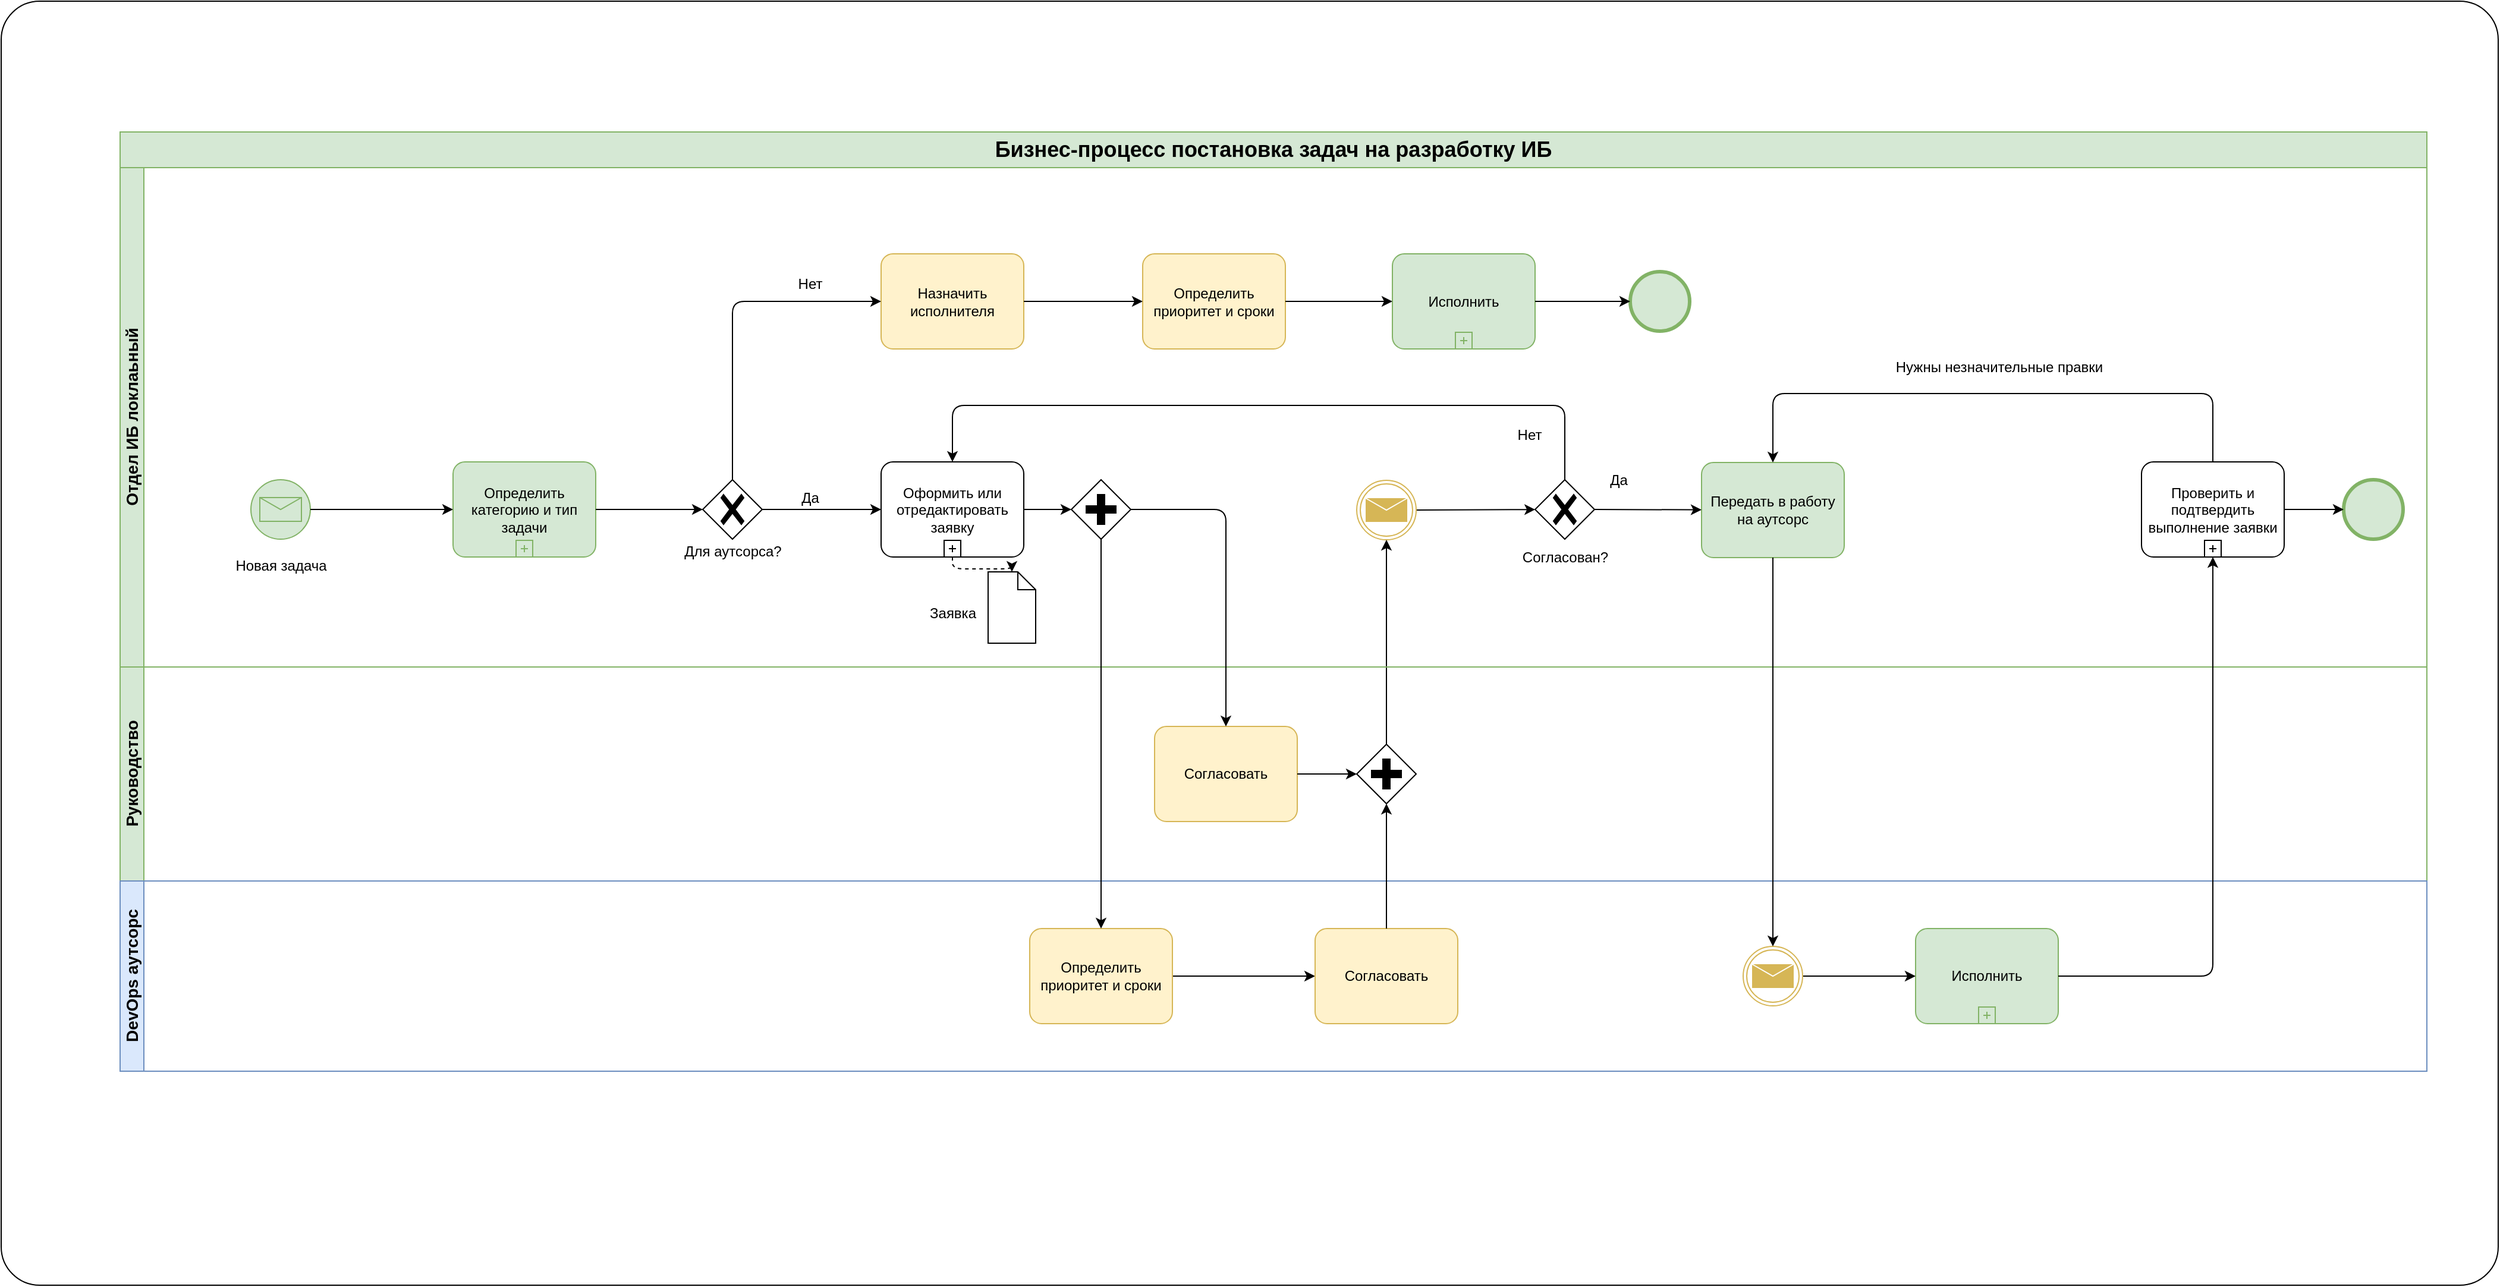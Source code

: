 <mxfile>
    <diagram id="2zi_XIBdXKynh7ebaMAH" name="Страница 1">
        <mxGraphModel dx="2637" dy="2467" grid="1" gridSize="10" guides="1" tooltips="1" connect="1" arrows="1" fold="1" page="1" pageScale="1" pageWidth="827" pageHeight="1169" math="0" shadow="0">
            <root>
                <mxCell id="0"/>
                <mxCell id="1" parent="0"/>
                <mxCell id="37" value="" style="rounded=1;whiteSpace=wrap;html=1;arcSize=3;" parent="1" vertex="1">
                    <mxGeometry x="-110" y="-120" width="2100" height="1080" as="geometry"/>
                </mxCell>
                <mxCell id="18" value="&lt;font style=&quot;font-size: 18px;&quot;&gt;Бизнес-процесс постановка задач на разработку ИБ&lt;/font&gt;" style="swimlane;html=1;childLayout=stackLayout;resizeParent=1;resizeParentMax=0;horizontal=1;startSize=30;horizontalStack=0;whiteSpace=wrap;fillStyle=auto;fillColor=#d5e8d4;strokeColor=#82b366;" parent="1" vertex="1">
                    <mxGeometry x="-10" y="-10" width="1940" height="790" as="geometry">
                        <mxRectangle x="100" y="560" width="60" height="30" as="alternateBounds"/>
                    </mxGeometry>
                </mxCell>
                <mxCell id="19" value="&lt;font style=&quot;font-size: 14px;&quot;&gt;Отдел ИБ локлаьный&lt;/font&gt;" style="swimlane;html=1;startSize=20;horizontal=0;fillColor=#d5e8d4;strokeColor=#82b366;" parent="18" vertex="1">
                    <mxGeometry y="30" width="1940" height="420" as="geometry"/>
                </mxCell>
                <mxCell id="2" value="" style="points=[[0.145,0.145,0],[0.5,0,0],[0.855,0.145,0],[1,0.5,0],[0.855,0.855,0],[0.5,1,0],[0.145,0.855,0],[0,0.5,0]];shape=mxgraph.bpmn.event;html=1;verticalLabelPosition=bottom;labelBackgroundColor=#ffffff;verticalAlign=top;align=center;perimeter=ellipsePerimeter;outlineConnect=0;aspect=fixed;outline=standard;symbol=message;fillColor=#d5e8d4;strokeColor=#82b366;" parent="19" vertex="1">
                    <mxGeometry x="110" y="262.5" width="50" height="50" as="geometry"/>
                </mxCell>
                <mxCell id="3" value="Новая задача" style="text;html=1;align=center;verticalAlign=middle;resizable=0;points=[];autosize=1;strokeColor=none;fillColor=none;" parent="19" vertex="1">
                    <mxGeometry x="85" y="320" width="100" height="30" as="geometry"/>
                </mxCell>
                <mxCell id="6" value="Определить категорию и тип задачи" style="points=[[0.25,0,0],[0.5,0,0],[0.75,0,0],[1,0.25,0],[1,0.5,0],[1,0.75,0],[0.75,1,0],[0.5,1,0],[0.25,1,0],[0,0.75,0],[0,0.5,0],[0,0.25,0]];shape=mxgraph.bpmn.task;whiteSpace=wrap;rectStyle=rounded;size=10;html=1;container=1;expand=0;collapsible=0;taskMarker=abstract;isLoopSub=1;fillColor=#d5e8d4;strokeColor=#82b366;" parent="19" vertex="1">
                    <mxGeometry x="280" y="247.5" width="120" height="80" as="geometry"/>
                </mxCell>
                <mxCell id="5" style="edgeStyle=none;html=1;exitX=1;exitY=0.5;exitDx=0;exitDy=0;exitPerimeter=0;" parent="19" source="2" target="6" edge="1">
                    <mxGeometry relative="1" as="geometry">
                        <mxPoint x="294" y="287.5" as="targetPoint"/>
                    </mxGeometry>
                </mxCell>
                <mxCell id="14" style="edgeStyle=orthogonalEdgeStyle;html=1;exitX=1;exitY=0.5;exitDx=0;exitDy=0;exitPerimeter=0;" parent="19" source="7" target="26" edge="1">
                    <mxGeometry relative="1" as="geometry">
                        <mxPoint x="640" y="287.5" as="targetPoint"/>
                    </mxGeometry>
                </mxCell>
                <mxCell id="7" value="" style="points=[[0.25,0.25,0],[0.5,0,0],[0.75,0.25,0],[1,0.5,0],[0.75,0.75,0],[0.5,1,0],[0.25,0.75,0],[0,0.5,0]];shape=mxgraph.bpmn.gateway2;html=1;verticalLabelPosition=bottom;labelBackgroundColor=#ffffff;verticalAlign=top;align=center;perimeter=rhombusPerimeter;outlineConnect=0;outline=none;symbol=none;gwType=exclusive;" parent="19" vertex="1">
                    <mxGeometry x="490" y="262.5" width="50" height="50" as="geometry"/>
                </mxCell>
                <mxCell id="8" style="edgeStyle=none;html=1;exitX=1;exitY=0.5;exitDx=0;exitDy=0;exitPerimeter=0;entryX=0;entryY=0.5;entryDx=0;entryDy=0;entryPerimeter=0;" parent="19" source="6" target="7" edge="1">
                    <mxGeometry relative="1" as="geometry"/>
                </mxCell>
                <mxCell id="9" value="Для аутсорса?" style="text;html=1;align=center;verticalAlign=middle;resizable=0;points=[];autosize=1;strokeColor=none;fillColor=none;" parent="19" vertex="1">
                    <mxGeometry x="460" y="307.5" width="110" height="30" as="geometry"/>
                </mxCell>
                <mxCell id="11" value="Назначить исполнителя" style="points=[[0.25,0,0],[0.5,0,0],[0.75,0,0],[1,0.25,0],[1,0.5,0],[1,0.75,0],[0.75,1,0],[0.5,1,0],[0.25,1,0],[0,0.75,0],[0,0.5,0],[0,0.25,0]];shape=mxgraph.bpmn.task;whiteSpace=wrap;rectStyle=rounded;size=10;html=1;container=1;expand=0;collapsible=0;taskMarker=abstract;fillColor=#fff2cc;strokeColor=#d6b656;" parent="19" vertex="1">
                    <mxGeometry x="640" y="72.5" width="120" height="80" as="geometry"/>
                </mxCell>
                <mxCell id="13" style="edgeStyle=orthogonalEdgeStyle;html=1;exitX=0.5;exitY=0;exitDx=0;exitDy=0;exitPerimeter=0;entryX=0;entryY=0.5;entryDx=0;entryDy=0;entryPerimeter=0;" parent="19" source="7" target="11" edge="1">
                    <mxGeometry relative="1" as="geometry"/>
                </mxCell>
                <mxCell id="15" value="Да" style="text;html=1;align=center;verticalAlign=middle;resizable=0;points=[];autosize=1;strokeColor=none;fillColor=none;" parent="19" vertex="1">
                    <mxGeometry x="560" y="262.5" width="40" height="30" as="geometry"/>
                </mxCell>
                <mxCell id="16" value="Нет" style="text;html=1;align=center;verticalAlign=middle;resizable=0;points=[];autosize=1;strokeColor=none;fillColor=none;" parent="19" vertex="1">
                    <mxGeometry x="560" y="82.5" width="40" height="30" as="geometry"/>
                </mxCell>
                <mxCell id="26" value="Оформить или отредактировать заявку" style="points=[[0.25,0,0],[0.5,0,0],[0.75,0,0],[1,0.25,0],[1,0.5,0],[1,0.75,0],[0.75,1,0],[0.5,1,0],[0.25,1,0],[0,0.75,0],[0,0.5,0],[0,0.25,0]];shape=mxgraph.bpmn.task;whiteSpace=wrap;rectStyle=rounded;size=10;html=1;container=1;expand=0;collapsible=0;taskMarker=abstract;isLoopSub=1;" parent="19" vertex="1">
                    <mxGeometry x="640" y="247.5" width="120" height="80" as="geometry"/>
                </mxCell>
                <mxCell id="27" value="Передать в работу на аутсорс" style="points=[[0.25,0,0],[0.5,0,0],[0.75,0,0],[1,0.25,0],[1,0.5,0],[1,0.75,0],[0.75,1,0],[0.5,1,0],[0.25,1,0],[0,0.75,0],[0,0.5,0],[0,0.25,0]];shape=mxgraph.bpmn.task;whiteSpace=wrap;rectStyle=rounded;size=10;html=1;container=1;expand=0;collapsible=0;taskMarker=abstract;fillColor=#d5e8d4;strokeColor=#82b366;" parent="19" vertex="1">
                    <mxGeometry x="1330" y="248.0" width="120" height="80" as="geometry"/>
                </mxCell>
                <mxCell id="76" style="edgeStyle=none;html=1;exitX=1;exitY=0.5;exitDx=0;exitDy=0;exitPerimeter=0;" edge="1" parent="19" source="35" target="27">
                    <mxGeometry relative="1" as="geometry"/>
                </mxCell>
                <mxCell id="35" value="" style="points=[[0.25,0.25,0],[0.5,0,0],[0.75,0.25,0],[1,0.5,0],[0.75,0.75,0],[0.5,1,0],[0.25,0.75,0],[0,0.5,0]];shape=mxgraph.bpmn.gateway2;html=1;verticalLabelPosition=bottom;labelBackgroundColor=#ffffff;verticalAlign=top;align=center;perimeter=rhombusPerimeter;outlineConnect=0;outline=none;symbol=none;gwType=exclusive;" parent="19" vertex="1">
                    <mxGeometry x="1190" y="262.5" width="50" height="50" as="geometry"/>
                </mxCell>
                <mxCell id="36" value="Согласован?" style="text;html=1;align=center;verticalAlign=middle;resizable=0;points=[];autosize=1;strokeColor=none;fillColor=none;" parent="19" vertex="1">
                    <mxGeometry x="1165" y="313" width="100" height="30" as="geometry"/>
                </mxCell>
                <mxCell id="38" value="" style="points=[[0.145,0.145,0],[0.5,0,0],[0.855,0.145,0],[1,0.5,0],[0.855,0.855,0],[0.5,1,0],[0.145,0.855,0],[0,0.5,0]];shape=mxgraph.bpmn.event;html=1;verticalLabelPosition=bottom;labelBackgroundColor=#ffffff;verticalAlign=top;align=center;perimeter=ellipsePerimeter;outlineConnect=0;aspect=fixed;outline=end;symbol=terminate2;fillColor=#d5e8d4;strokeColor=#82b366;" vertex="1" parent="19">
                    <mxGeometry x="1270" y="87.5" width="50" height="50" as="geometry"/>
                </mxCell>
                <mxCell id="39" value="Определить приоритет и сроки" style="points=[[0.25,0,0],[0.5,0,0],[0.75,0,0],[1,0.25,0],[1,0.5,0],[1,0.75,0],[0.75,1,0],[0.5,1,0],[0.25,1,0],[0,0.75,0],[0,0.5,0],[0,0.25,0]];shape=mxgraph.bpmn.task;whiteSpace=wrap;rectStyle=rounded;size=10;html=1;container=1;expand=0;collapsible=0;taskMarker=abstract;fillColor=#fff2cc;strokeColor=#d6b656;" vertex="1" parent="19">
                    <mxGeometry x="860" y="72.5" width="120" height="80" as="geometry"/>
                </mxCell>
                <mxCell id="24" style="edgeStyle=orthogonalEdgeStyle;html=1;exitX=1;exitY=0.5;exitDx=0;exitDy=0;exitPerimeter=0;" parent="19" source="11" target="39" edge="1">
                    <mxGeometry relative="1" as="geometry">
                        <mxPoint x="840" y="112.5" as="targetPoint"/>
                    </mxGeometry>
                </mxCell>
                <mxCell id="64" value="" style="points=[[0.25,0.25,0],[0.5,0,0],[0.75,0.25,0],[1,0.5,0],[0.75,0.75,0],[0.5,1,0],[0.25,0.75,0],[0,0.5,0]];shape=mxgraph.bpmn.gateway2;html=1;verticalLabelPosition=bottom;labelBackgroundColor=#ffffff;verticalAlign=top;align=center;perimeter=rhombusPerimeter;outlineConnect=0;outline=none;symbol=none;gwType=parallel;" vertex="1" parent="19">
                    <mxGeometry x="800" y="262.5" width="50" height="50" as="geometry"/>
                </mxCell>
                <mxCell id="65" style="edgeStyle=none;html=1;exitX=1;exitY=0.5;exitDx=0;exitDy=0;exitPerimeter=0;entryX=0;entryY=0.5;entryDx=0;entryDy=0;entryPerimeter=0;" edge="1" parent="19" source="26" target="64">
                    <mxGeometry relative="1" as="geometry"/>
                </mxCell>
                <mxCell id="54" value="Да" style="text;html=1;align=center;verticalAlign=middle;resizable=0;points=[];autosize=1;strokeColor=none;fillColor=none;" vertex="1" parent="19">
                    <mxGeometry x="1240" y="247.5" width="40" height="30" as="geometry"/>
                </mxCell>
                <mxCell id="71" style="edgeStyle=none;html=1;exitX=1;exitY=0.5;exitDx=0;exitDy=0;exitPerimeter=0;" edge="1" parent="19" source="70" target="35">
                    <mxGeometry relative="1" as="geometry"/>
                </mxCell>
                <mxCell id="70" value="" style="points=[[0.145,0.145,0],[0.5,0,0],[0.855,0.145,0],[1,0.5,0],[0.855,0.855,0],[0.5,1,0],[0.145,0.855,0],[0,0.5,0]];shape=mxgraph.bpmn.event;html=1;verticalLabelPosition=bottom;labelBackgroundColor=#ffffff;verticalAlign=top;align=center;perimeter=ellipsePerimeter;outlineConnect=0;aspect=fixed;outline=throwing;symbol=message;fillColor=none;strokeColor=#d6b656;" vertex="1" parent="19">
                    <mxGeometry x="1040" y="263" width="50" height="50" as="geometry"/>
                </mxCell>
                <mxCell id="55" value="Нет" style="text;html=1;align=center;verticalAlign=middle;resizable=0;points=[];autosize=1;strokeColor=none;fillColor=none;" vertex="1" parent="19">
                    <mxGeometry x="1165" y="210" width="40" height="30" as="geometry"/>
                </mxCell>
                <mxCell id="72" style="edgeStyle=orthogonalEdgeStyle;html=1;exitX=0.5;exitY=0;exitDx=0;exitDy=0;exitPerimeter=0;entryX=0.5;entryY=0;entryDx=0;entryDy=0;entryPerimeter=0;" edge="1" parent="19" source="35" target="26">
                    <mxGeometry relative="1" as="geometry">
                        <Array as="points">
                            <mxPoint x="1215" y="200"/>
                            <mxPoint x="700" y="200"/>
                        </Array>
                    </mxGeometry>
                </mxCell>
                <mxCell id="73" value="Заявка" style="text;html=1;align=center;verticalAlign=middle;resizable=0;points=[];autosize=1;strokeColor=none;fillColor=none;" vertex="1" parent="19">
                    <mxGeometry x="670" y="360" width="60" height="30" as="geometry"/>
                </mxCell>
                <mxCell id="43" value="Исполнить" style="points=[[0.25,0,0],[0.5,0,0],[0.75,0,0],[1,0.25,0],[1,0.5,0],[1,0.75,0],[0.75,1,0],[0.5,1,0],[0.25,1,0],[0,0.75,0],[0,0.5,0],[0,0.25,0]];shape=mxgraph.bpmn.task;whiteSpace=wrap;rectStyle=rounded;size=10;html=1;container=1;expand=0;collapsible=0;taskMarker=abstract;isLoopSub=1;fillColor=#d5e8d4;strokeColor=#82b366;" vertex="1" parent="19">
                    <mxGeometry x="1070" y="72.5" width="120" height="80" as="geometry"/>
                </mxCell>
                <mxCell id="41" value="" style="edgeStyle=none;html=1;" edge="1" parent="19" source="39" target="43">
                    <mxGeometry relative="1" as="geometry">
                        <mxPoint x="1070" y="100.714" as="targetPoint"/>
                    </mxGeometry>
                </mxCell>
                <mxCell id="44" style="edgeStyle=none;html=1;exitX=1;exitY=0.5;exitDx=0;exitDy=0;exitPerimeter=0;entryX=0;entryY=0.5;entryDx=0;entryDy=0;entryPerimeter=0;" edge="1" parent="19" source="43" target="38">
                    <mxGeometry relative="1" as="geometry"/>
                </mxCell>
                <mxCell id="81" value="" style="points=[[0.145,0.145,0],[0.5,0,0],[0.855,0.145,0],[1,0.5,0],[0.855,0.855,0],[0.5,1,0],[0.145,0.855,0],[0,0.5,0]];shape=mxgraph.bpmn.event;html=1;verticalLabelPosition=bottom;labelBackgroundColor=#ffffff;verticalAlign=top;align=center;perimeter=ellipsePerimeter;outlineConnect=0;aspect=fixed;outline=end;symbol=terminate2;fillColor=#d5e8d4;strokeColor=#82b366;" vertex="1" parent="19">
                    <mxGeometry x="1870" y="262.5" width="50" height="50" as="geometry"/>
                </mxCell>
                <mxCell id="29" value="Проверить и подтвердить выполнение заявки" style="points=[[0.25,0,0],[0.5,0,0],[0.75,0,0],[1,0.25,0],[1,0.5,0],[1,0.75,0],[0.75,1,0],[0.5,1,0],[0.25,1,0],[0,0.75,0],[0,0.5,0],[0,0.25,0]];shape=mxgraph.bpmn.task;whiteSpace=wrap;rectStyle=rounded;size=10;html=1;container=1;expand=0;collapsible=0;taskMarker=abstract;isLoopSub=1;" parent="19" vertex="1">
                    <mxGeometry x="1700" y="247.5" width="120" height="80" as="geometry"/>
                </mxCell>
                <mxCell id="82" style="edgeStyle=none;html=1;exitX=1;exitY=0.5;exitDx=0;exitDy=0;exitPerimeter=0;" edge="1" parent="19" source="29" target="81">
                    <mxGeometry relative="1" as="geometry"/>
                </mxCell>
                <mxCell id="83" style="edgeStyle=orthogonalEdgeStyle;html=1;exitX=0.5;exitY=0;exitDx=0;exitDy=0;exitPerimeter=0;entryX=0.5;entryY=0;entryDx=0;entryDy=0;entryPerimeter=0;" edge="1" parent="19" source="29" target="27">
                    <mxGeometry relative="1" as="geometry">
                        <Array as="points">
                            <mxPoint x="1760" y="190"/>
                            <mxPoint x="1390" y="190"/>
                        </Array>
                    </mxGeometry>
                </mxCell>
                <mxCell id="84" value="Нужны незначительные правки" style="text;html=1;align=center;verticalAlign=middle;resizable=0;points=[];autosize=1;strokeColor=none;fillColor=none;" vertex="1" parent="19">
                    <mxGeometry x="1480" y="152.5" width="200" height="30" as="geometry"/>
                </mxCell>
                <mxCell id="51" style="edgeStyle=none;html=1;" edge="1" parent="18" source="68" target="70">
                    <mxGeometry relative="1" as="geometry">
                        <mxPoint x="1065" y="505" as="sourcePoint"/>
                        <mxPoint x="1065" y="347.5" as="targetPoint"/>
                    </mxGeometry>
                </mxCell>
                <mxCell id="20" value="&lt;font style=&quot;font-size: 14px;&quot;&gt;Руководство&lt;/font&gt;" style="swimlane;html=1;startSize=20;horizontal=0;fillColor=#d5e8d4;strokeColor=#82b366;" parent="18" vertex="1">
                    <mxGeometry y="450" width="1940" height="180" as="geometry"/>
                </mxCell>
                <mxCell id="45" value="Согласовать" style="points=[[0.25,0,0],[0.5,0,0],[0.75,0,0],[1,0.25,0],[1,0.5,0],[1,0.75,0],[0.75,1,0],[0.5,1,0],[0.25,1,0],[0,0.75,0],[0,0.5,0],[0,0.25,0]];shape=mxgraph.bpmn.task;whiteSpace=wrap;rectStyle=rounded;size=10;html=1;container=1;expand=0;collapsible=0;taskMarker=abstract;fillColor=#fff2cc;strokeColor=#d6b656;" vertex="1" parent="20">
                    <mxGeometry x="870" y="50.0" width="120" height="80" as="geometry"/>
                </mxCell>
                <mxCell id="50" style="edgeStyle=none;html=1;exitX=1;exitY=0.5;exitDx=0;exitDy=0;exitPerimeter=0;" edge="1" parent="20" source="45" target="68">
                    <mxGeometry relative="1" as="geometry">
                        <mxPoint x="1040" y="90" as="targetPoint"/>
                    </mxGeometry>
                </mxCell>
                <mxCell id="68" value="" style="points=[[0.25,0.25,0],[0.5,0,0],[0.75,0.25,0],[1,0.5,0],[0.75,0.75,0],[0.5,1,0],[0.25,0.75,0],[0,0.5,0]];shape=mxgraph.bpmn.gateway2;html=1;verticalLabelPosition=bottom;labelBackgroundColor=#ffffff;verticalAlign=top;align=center;perimeter=rhombusPerimeter;outlineConnect=0;outline=none;symbol=none;gwType=parallel;" vertex="1" parent="20">
                    <mxGeometry x="1040" y="65.0" width="50" height="50" as="geometry"/>
                </mxCell>
                <mxCell id="21" value="&lt;font style=&quot;font-size: 14px;&quot;&gt;DevOps аутсорс&lt;/font&gt;" style="swimlane;html=1;startSize=20;horizontal=0;fillColor=#dae8fc;strokeColor=#6c8ebf;" parent="18" vertex="1">
                    <mxGeometry y="630" width="1940" height="160" as="geometry"/>
                </mxCell>
                <mxCell id="75" style="edgeStyle=none;html=1;exitX=1;exitY=0.5;exitDx=0;exitDy=0;exitPerimeter=0;" edge="1" parent="21" source="47" target="74">
                    <mxGeometry relative="1" as="geometry"/>
                </mxCell>
                <mxCell id="47" value="Определить приоритет и сроки" style="points=[[0.25,0,0],[0.5,0,0],[0.75,0,0],[1,0.25,0],[1,0.5,0],[1,0.75,0],[0.75,1,0],[0.5,1,0],[0.25,1,0],[0,0.75,0],[0,0.5,0],[0,0.25,0]];shape=mxgraph.bpmn.task;whiteSpace=wrap;rectStyle=rounded;size=10;html=1;container=1;expand=0;collapsible=0;taskMarker=abstract;fillColor=#fff2cc;strokeColor=#d6b656;" vertex="1" parent="21">
                    <mxGeometry x="765" y="40.0" width="120" height="80" as="geometry"/>
                </mxCell>
                <mxCell id="74" value="Согласовать" style="points=[[0.25,0,0],[0.5,0,0],[0.75,0,0],[1,0.25,0],[1,0.5,0],[1,0.75,0],[0.75,1,0],[0.5,1,0],[0.25,1,0],[0,0.75,0],[0,0.5,0],[0,0.25,0]];shape=mxgraph.bpmn.task;whiteSpace=wrap;rectStyle=rounded;size=10;html=1;container=1;expand=0;collapsible=0;taskMarker=abstract;fillColor=#fff2cc;strokeColor=#d6b656;" vertex="1" parent="21">
                    <mxGeometry x="1005" y="40.0" width="120" height="80" as="geometry"/>
                </mxCell>
                <mxCell id="28" value="Исполнить" style="points=[[0.25,0,0],[0.5,0,0],[0.75,0,0],[1,0.25,0],[1,0.5,0],[1,0.75,0],[0.75,1,0],[0.5,1,0],[0.25,1,0],[0,0.75,0],[0,0.5,0],[0,0.25,0]];shape=mxgraph.bpmn.task;whiteSpace=wrap;rectStyle=rounded;size=10;html=1;container=1;expand=0;collapsible=0;taskMarker=abstract;isLoopSub=1;fillColor=#d5e8d4;strokeColor=#82b366;" parent="21" vertex="1">
                    <mxGeometry x="1510" y="40.0" width="120" height="80" as="geometry"/>
                </mxCell>
                <mxCell id="78" style="edgeStyle=none;html=1;exitX=1;exitY=0.5;exitDx=0;exitDy=0;exitPerimeter=0;" edge="1" parent="21" source="34" target="28">
                    <mxGeometry relative="1" as="geometry"/>
                </mxCell>
                <mxCell id="34" value="" style="points=[[0.145,0.145,0],[0.5,0,0],[0.855,0.145,0],[1,0.5,0],[0.855,0.855,0],[0.5,1,0],[0.145,0.855,0],[0,0.5,0]];shape=mxgraph.bpmn.event;html=1;verticalLabelPosition=bottom;labelBackgroundColor=#ffffff;verticalAlign=top;align=center;perimeter=ellipsePerimeter;outlineConnect=0;aspect=fixed;outline=throwing;symbol=message;fillColor=none;strokeColor=#d6b656;" parent="21" vertex="1">
                    <mxGeometry x="1365" y="55" width="50" height="50" as="geometry"/>
                </mxCell>
                <mxCell id="66" style="edgeStyle=none;html=1;exitX=0.5;exitY=1;exitDx=0;exitDy=0;exitPerimeter=0;" edge="1" parent="18" source="64" target="47">
                    <mxGeometry relative="1" as="geometry"/>
                </mxCell>
                <mxCell id="67" style="edgeStyle=orthogonalEdgeStyle;html=1;exitX=1;exitY=0.5;exitDx=0;exitDy=0;exitPerimeter=0;" edge="1" parent="18" source="64" target="45">
                    <mxGeometry relative="1" as="geometry"/>
                </mxCell>
                <mxCell id="63" style="edgeStyle=orthogonalEdgeStyle;html=1;" edge="1" parent="18" source="74" target="68">
                    <mxGeometry relative="1" as="geometry">
                        <mxPoint x="1065" y="555" as="targetPoint"/>
                    </mxGeometry>
                </mxCell>
                <mxCell id="77" style="edgeStyle=none;html=1;exitX=0.5;exitY=1;exitDx=0;exitDy=0;exitPerimeter=0;" edge="1" parent="18" source="27" target="34">
                    <mxGeometry relative="1" as="geometry"/>
                </mxCell>
                <mxCell id="80" style="edgeStyle=orthogonalEdgeStyle;html=1;exitX=1;exitY=0.5;exitDx=0;exitDy=0;exitPerimeter=0;entryX=0.5;entryY=1;entryDx=0;entryDy=0;entryPerimeter=0;" edge="1" parent="18" source="28" target="29">
                    <mxGeometry relative="1" as="geometry"/>
                </mxCell>
                <mxCell id="31" value="" style="shape=mxgraph.bpmn.data;labelPosition=center;verticalLabelPosition=bottom;align=center;verticalAlign=top;size=15;html=1;" parent="1" vertex="1">
                    <mxGeometry x="720" y="360" width="40" height="60" as="geometry"/>
                </mxCell>
                <mxCell id="32" style="edgeStyle=orthogonalEdgeStyle;html=1;entryX=0.5;entryY=0;entryDx=0;entryDy=0;entryPerimeter=0;dashed=1;" parent="1" source="26" target="31" edge="1">
                    <mxGeometry relative="1" as="geometry"/>
                </mxCell>
            </root>
        </mxGraphModel>
    </diagram>
</mxfile>